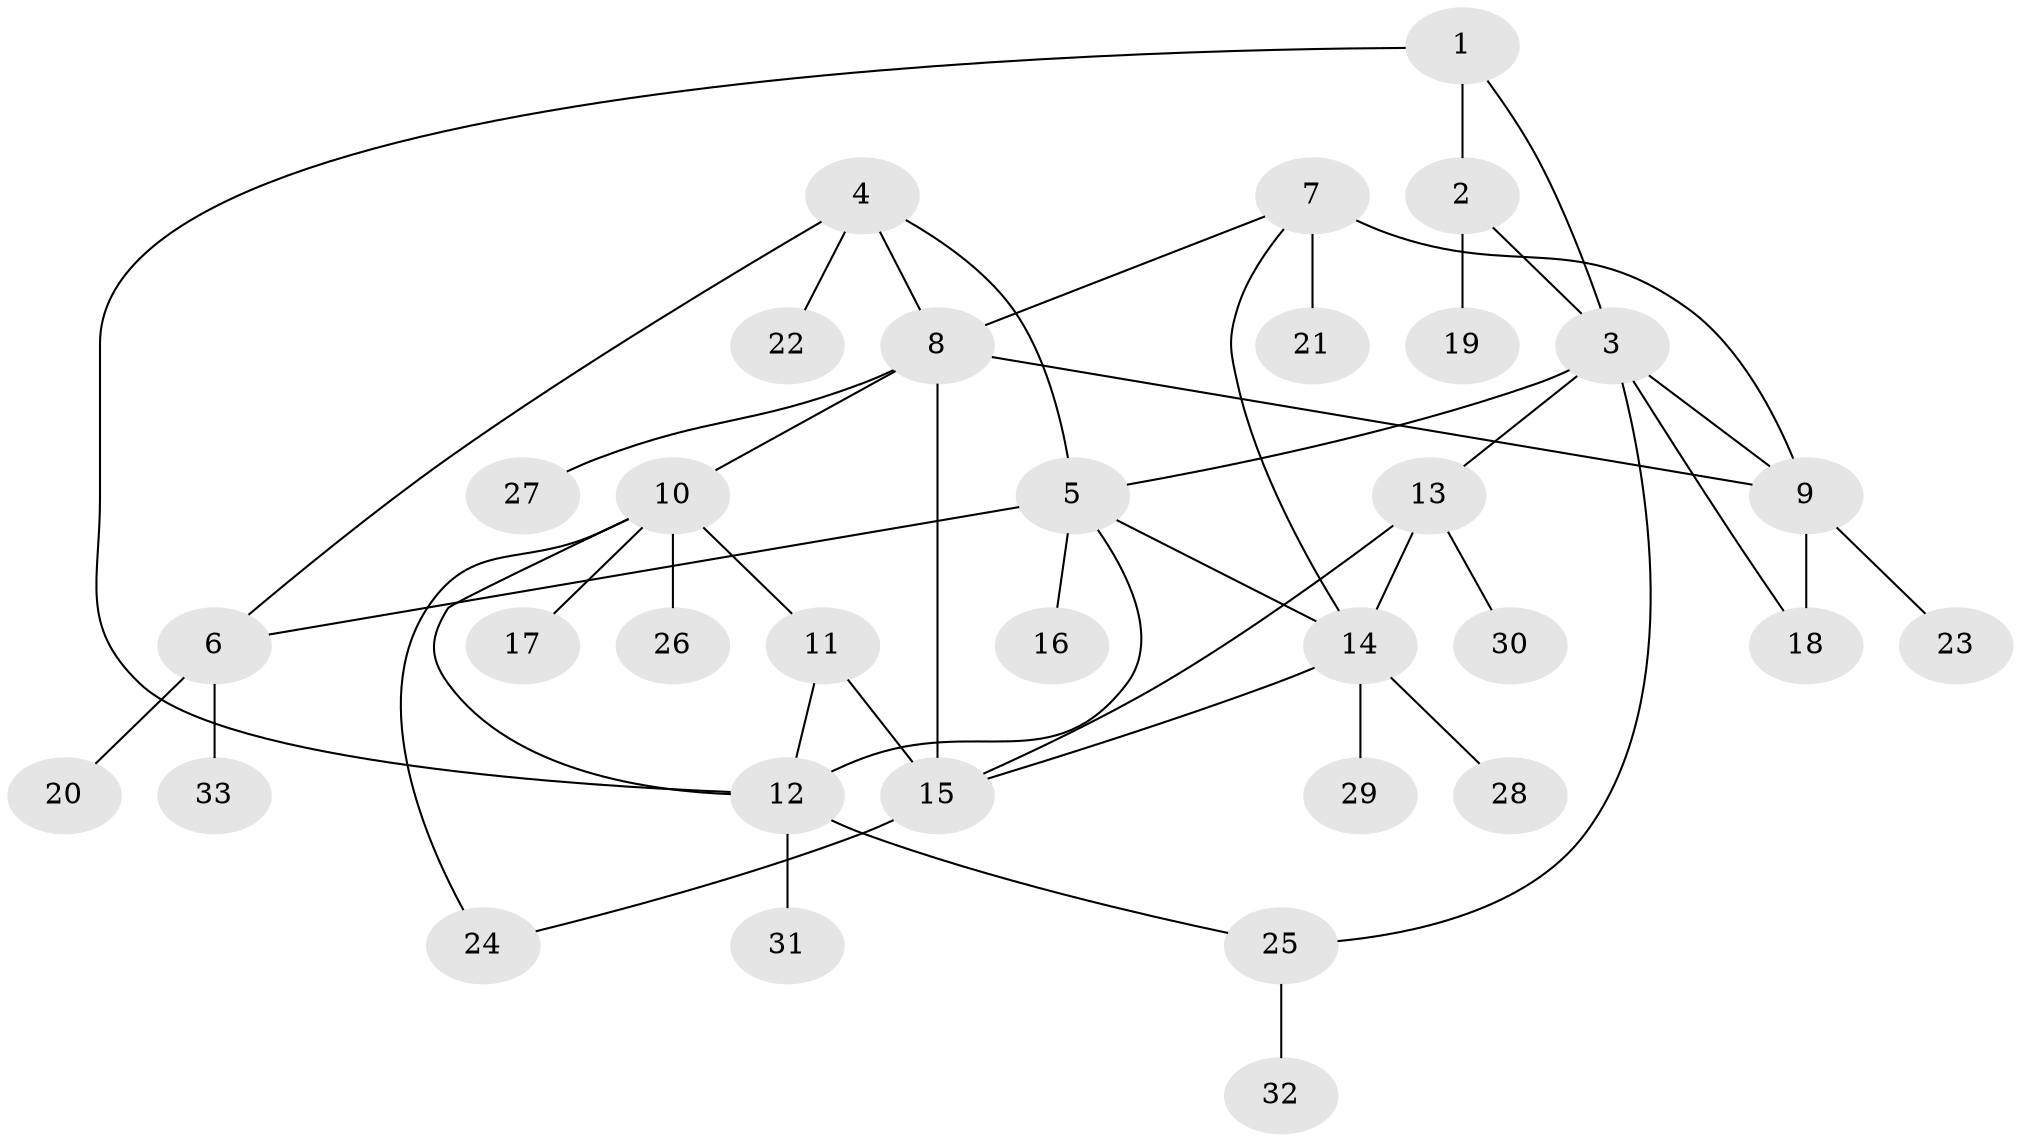 // original degree distribution, {4: 0.030303030303030304, 6: 0.045454545454545456, 8: 0.015151515151515152, 5: 0.045454545454545456, 7: 0.06060606060606061, 11: 0.015151515151515152, 3: 0.015151515151515152, 9: 0.015151515151515152, 1: 0.6060606060606061, 2: 0.15151515151515152}
// Generated by graph-tools (version 1.1) at 2025/37/03/09/25 02:37:21]
// undirected, 33 vertices, 47 edges
graph export_dot {
graph [start="1"]
  node [color=gray90,style=filled];
  1;
  2;
  3;
  4;
  5;
  6;
  7;
  8;
  9;
  10;
  11;
  12;
  13;
  14;
  15;
  16;
  17;
  18;
  19;
  20;
  21;
  22;
  23;
  24;
  25;
  26;
  27;
  28;
  29;
  30;
  31;
  32;
  33;
  1 -- 2 [weight=1.0];
  1 -- 3 [weight=1.0];
  1 -- 12 [weight=1.0];
  2 -- 3 [weight=1.0];
  2 -- 19 [weight=3.0];
  3 -- 5 [weight=1.0];
  3 -- 9 [weight=1.0];
  3 -- 13 [weight=1.0];
  3 -- 18 [weight=1.0];
  3 -- 25 [weight=1.0];
  4 -- 5 [weight=1.0];
  4 -- 6 [weight=1.0];
  4 -- 8 [weight=1.0];
  4 -- 22 [weight=1.0];
  5 -- 6 [weight=1.0];
  5 -- 12 [weight=1.0];
  5 -- 14 [weight=1.0];
  5 -- 16 [weight=1.0];
  6 -- 20 [weight=1.0];
  6 -- 33 [weight=1.0];
  7 -- 8 [weight=1.0];
  7 -- 9 [weight=1.0];
  7 -- 14 [weight=1.0];
  7 -- 21 [weight=2.0];
  8 -- 9 [weight=1.0];
  8 -- 10 [weight=1.0];
  8 -- 15 [weight=1.0];
  8 -- 27 [weight=1.0];
  9 -- 18 [weight=6.0];
  9 -- 23 [weight=1.0];
  10 -- 11 [weight=1.0];
  10 -- 12 [weight=1.0];
  10 -- 17 [weight=1.0];
  10 -- 24 [weight=1.0];
  10 -- 26 [weight=1.0];
  11 -- 12 [weight=1.0];
  11 -- 15 [weight=2.0];
  12 -- 25 [weight=1.0];
  12 -- 31 [weight=1.0];
  13 -- 14 [weight=1.0];
  13 -- 15 [weight=1.0];
  13 -- 30 [weight=1.0];
  14 -- 15 [weight=1.0];
  14 -- 28 [weight=1.0];
  14 -- 29 [weight=3.0];
  15 -- 24 [weight=1.0];
  25 -- 32 [weight=1.0];
}
